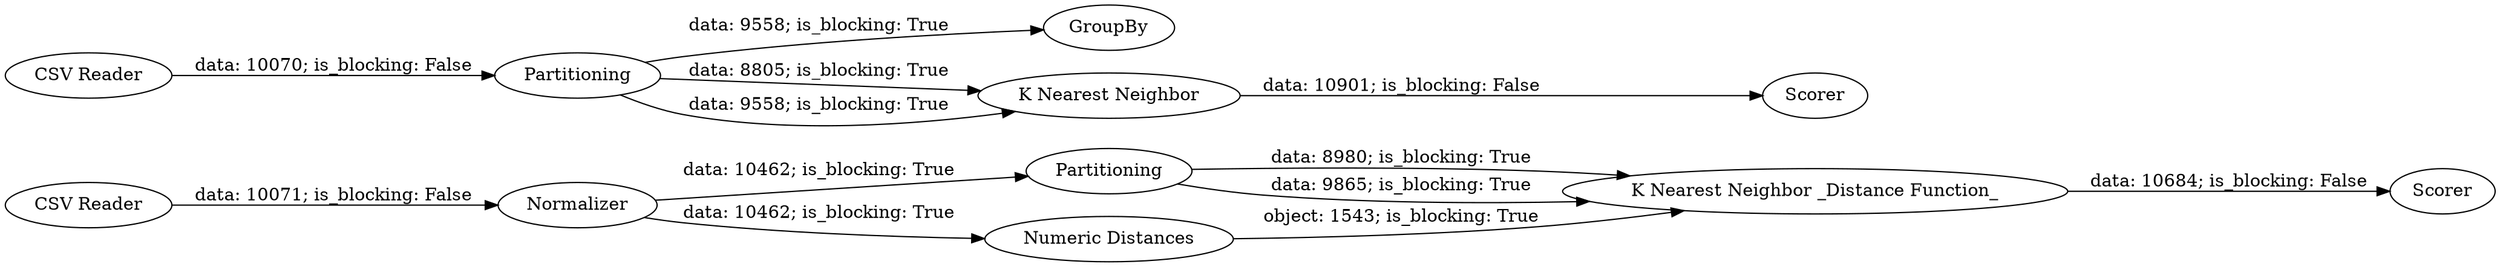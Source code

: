 digraph {
	"4546140846045877903_7" [label="CSV Reader"]
	"4546140846045877903_4" [label=GroupBy]
	"4546140846045877903_8" [label=Partitioning]
	"4546140846045877903_1" [label="K Nearest Neighbor"]
	"4546140846045877903_5" [label=Scorer]
	"4546140846045877903_9" [label=Scorer]
	"4546140846045877903_10" [label="Numeric Distances"]
	"4546140846045877903_11" [label=Normalizer]
	"4546140846045877903_3" [label=Partitioning]
	"4546140846045877903_2" [label="CSV Reader"]
	"4546140846045877903_6" [label="K Nearest Neighbor _Distance Function_"]
	"4546140846045877903_7" -> "4546140846045877903_11" [label="data: 10071; is_blocking: False"]
	"4546140846045877903_8" -> "4546140846045877903_6" [label="data: 8980; is_blocking: True"]
	"4546140846045877903_6" -> "4546140846045877903_9" [label="data: 10684; is_blocking: False"]
	"4546140846045877903_3" -> "4546140846045877903_1" [label="data: 8805; is_blocking: True"]
	"4546140846045877903_8" -> "4546140846045877903_6" [label="data: 9865; is_blocking: True"]
	"4546140846045877903_11" -> "4546140846045877903_10" [label="data: 10462; is_blocking: True"]
	"4546140846045877903_1" -> "4546140846045877903_5" [label="data: 10901; is_blocking: False"]
	"4546140846045877903_10" -> "4546140846045877903_6" [label="object: 1543; is_blocking: True"]
	"4546140846045877903_3" -> "4546140846045877903_1" [label="data: 9558; is_blocking: True"]
	"4546140846045877903_11" -> "4546140846045877903_8" [label="data: 10462; is_blocking: True"]
	"4546140846045877903_3" -> "4546140846045877903_4" [label="data: 9558; is_blocking: True"]
	"4546140846045877903_2" -> "4546140846045877903_3" [label="data: 10070; is_blocking: False"]
	rankdir=LR
}
